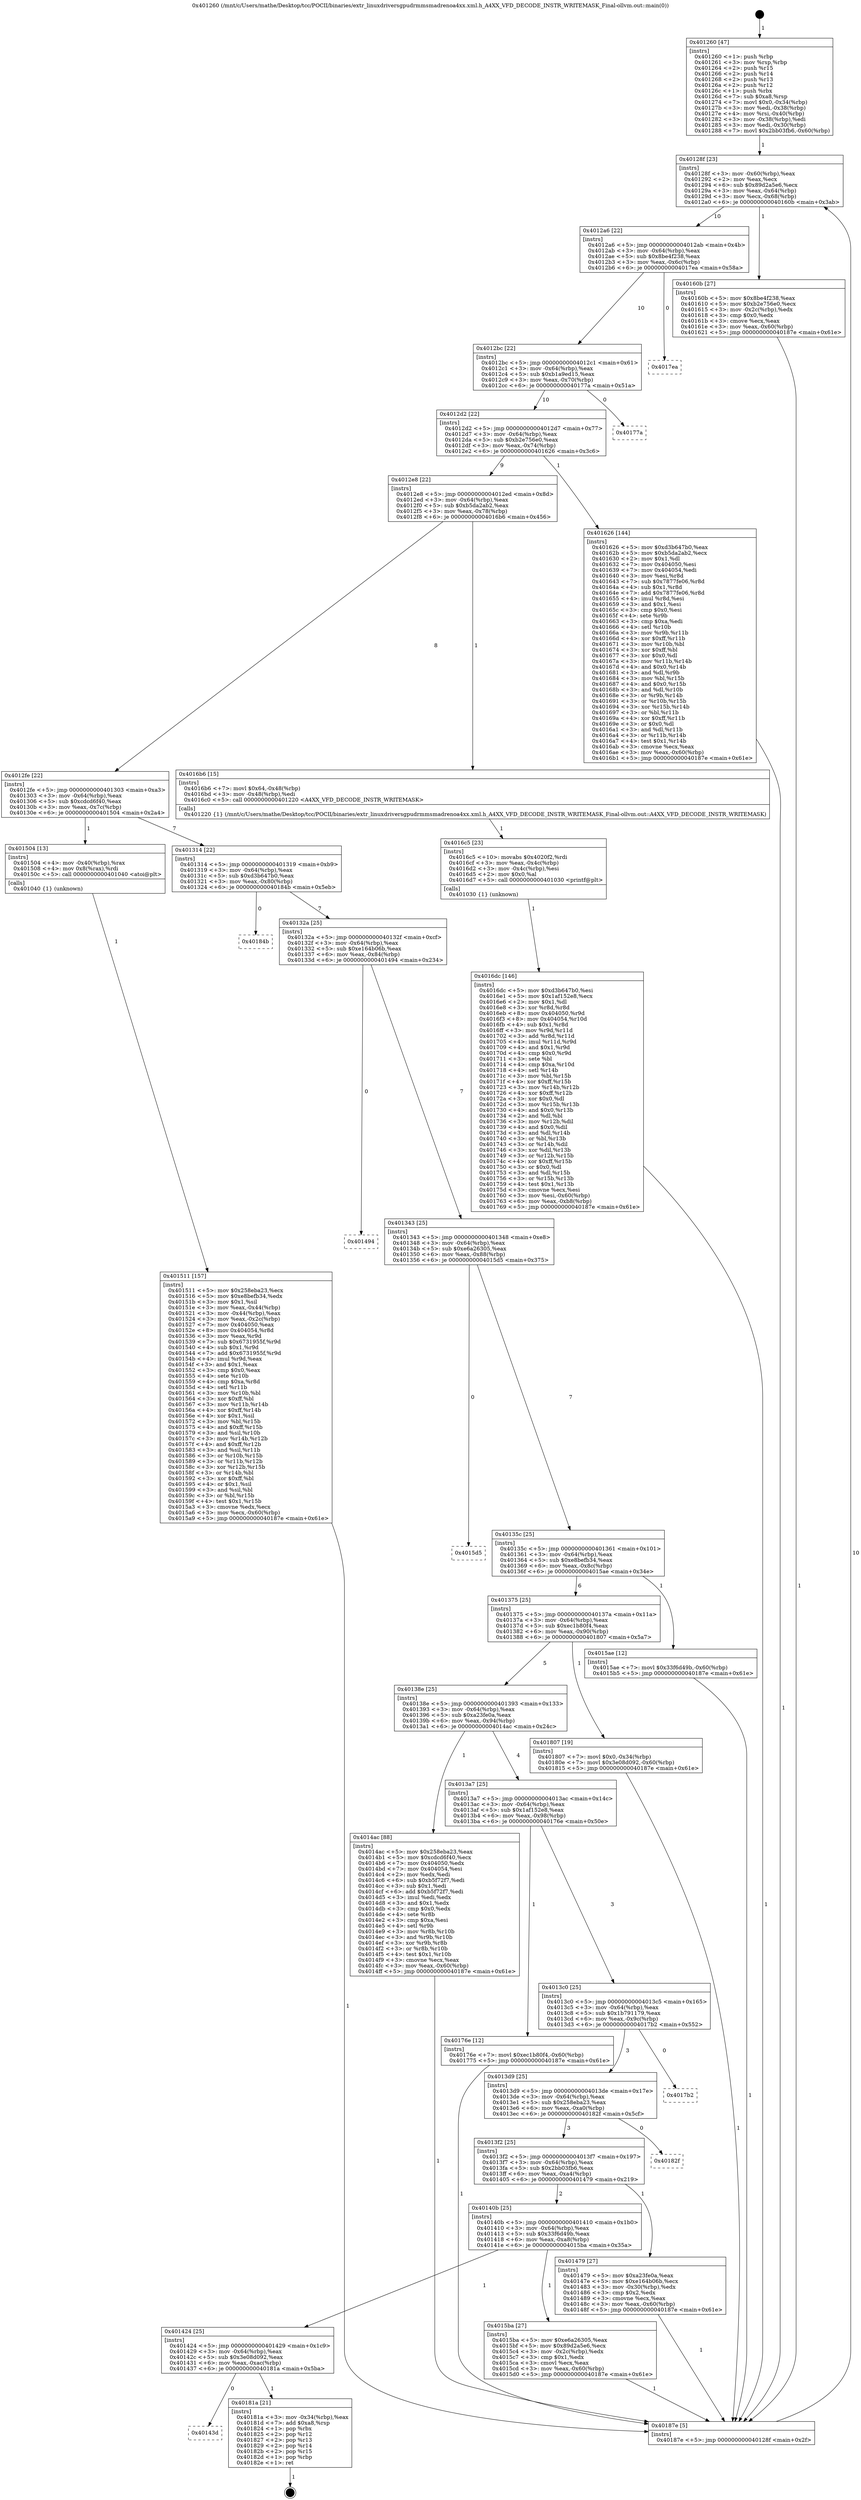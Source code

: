 digraph "0x401260" {
  label = "0x401260 (/mnt/c/Users/mathe/Desktop/tcc/POCII/binaries/extr_linuxdriversgpudrmmsmadrenoa4xx.xml.h_A4XX_VFD_DECODE_INSTR_WRITEMASK_Final-ollvm.out::main(0))"
  labelloc = "t"
  node[shape=record]

  Entry [label="",width=0.3,height=0.3,shape=circle,fillcolor=black,style=filled]
  "0x40128f" [label="{
     0x40128f [23]\l
     | [instrs]\l
     &nbsp;&nbsp;0x40128f \<+3\>: mov -0x60(%rbp),%eax\l
     &nbsp;&nbsp;0x401292 \<+2\>: mov %eax,%ecx\l
     &nbsp;&nbsp;0x401294 \<+6\>: sub $0x89d2a5e6,%ecx\l
     &nbsp;&nbsp;0x40129a \<+3\>: mov %eax,-0x64(%rbp)\l
     &nbsp;&nbsp;0x40129d \<+3\>: mov %ecx,-0x68(%rbp)\l
     &nbsp;&nbsp;0x4012a0 \<+6\>: je 000000000040160b \<main+0x3ab\>\l
  }"]
  "0x40160b" [label="{
     0x40160b [27]\l
     | [instrs]\l
     &nbsp;&nbsp;0x40160b \<+5\>: mov $0x8be4f238,%eax\l
     &nbsp;&nbsp;0x401610 \<+5\>: mov $0xb2e756e0,%ecx\l
     &nbsp;&nbsp;0x401615 \<+3\>: mov -0x2c(%rbp),%edx\l
     &nbsp;&nbsp;0x401618 \<+3\>: cmp $0x0,%edx\l
     &nbsp;&nbsp;0x40161b \<+3\>: cmove %ecx,%eax\l
     &nbsp;&nbsp;0x40161e \<+3\>: mov %eax,-0x60(%rbp)\l
     &nbsp;&nbsp;0x401621 \<+5\>: jmp 000000000040187e \<main+0x61e\>\l
  }"]
  "0x4012a6" [label="{
     0x4012a6 [22]\l
     | [instrs]\l
     &nbsp;&nbsp;0x4012a6 \<+5\>: jmp 00000000004012ab \<main+0x4b\>\l
     &nbsp;&nbsp;0x4012ab \<+3\>: mov -0x64(%rbp),%eax\l
     &nbsp;&nbsp;0x4012ae \<+5\>: sub $0x8be4f238,%eax\l
     &nbsp;&nbsp;0x4012b3 \<+3\>: mov %eax,-0x6c(%rbp)\l
     &nbsp;&nbsp;0x4012b6 \<+6\>: je 00000000004017ea \<main+0x58a\>\l
  }"]
  Exit [label="",width=0.3,height=0.3,shape=circle,fillcolor=black,style=filled,peripheries=2]
  "0x4017ea" [label="{
     0x4017ea\l
  }", style=dashed]
  "0x4012bc" [label="{
     0x4012bc [22]\l
     | [instrs]\l
     &nbsp;&nbsp;0x4012bc \<+5\>: jmp 00000000004012c1 \<main+0x61\>\l
     &nbsp;&nbsp;0x4012c1 \<+3\>: mov -0x64(%rbp),%eax\l
     &nbsp;&nbsp;0x4012c4 \<+5\>: sub $0xb1a9ed15,%eax\l
     &nbsp;&nbsp;0x4012c9 \<+3\>: mov %eax,-0x70(%rbp)\l
     &nbsp;&nbsp;0x4012cc \<+6\>: je 000000000040177a \<main+0x51a\>\l
  }"]
  "0x40143d" [label="{
     0x40143d\l
  }", style=dashed]
  "0x40177a" [label="{
     0x40177a\l
  }", style=dashed]
  "0x4012d2" [label="{
     0x4012d2 [22]\l
     | [instrs]\l
     &nbsp;&nbsp;0x4012d2 \<+5\>: jmp 00000000004012d7 \<main+0x77\>\l
     &nbsp;&nbsp;0x4012d7 \<+3\>: mov -0x64(%rbp),%eax\l
     &nbsp;&nbsp;0x4012da \<+5\>: sub $0xb2e756e0,%eax\l
     &nbsp;&nbsp;0x4012df \<+3\>: mov %eax,-0x74(%rbp)\l
     &nbsp;&nbsp;0x4012e2 \<+6\>: je 0000000000401626 \<main+0x3c6\>\l
  }"]
  "0x40181a" [label="{
     0x40181a [21]\l
     | [instrs]\l
     &nbsp;&nbsp;0x40181a \<+3\>: mov -0x34(%rbp),%eax\l
     &nbsp;&nbsp;0x40181d \<+7\>: add $0xa8,%rsp\l
     &nbsp;&nbsp;0x401824 \<+1\>: pop %rbx\l
     &nbsp;&nbsp;0x401825 \<+2\>: pop %r12\l
     &nbsp;&nbsp;0x401827 \<+2\>: pop %r13\l
     &nbsp;&nbsp;0x401829 \<+2\>: pop %r14\l
     &nbsp;&nbsp;0x40182b \<+2\>: pop %r15\l
     &nbsp;&nbsp;0x40182d \<+1\>: pop %rbp\l
     &nbsp;&nbsp;0x40182e \<+1\>: ret\l
  }"]
  "0x401626" [label="{
     0x401626 [144]\l
     | [instrs]\l
     &nbsp;&nbsp;0x401626 \<+5\>: mov $0xd3b647b0,%eax\l
     &nbsp;&nbsp;0x40162b \<+5\>: mov $0xb5da2ab2,%ecx\l
     &nbsp;&nbsp;0x401630 \<+2\>: mov $0x1,%dl\l
     &nbsp;&nbsp;0x401632 \<+7\>: mov 0x404050,%esi\l
     &nbsp;&nbsp;0x401639 \<+7\>: mov 0x404054,%edi\l
     &nbsp;&nbsp;0x401640 \<+3\>: mov %esi,%r8d\l
     &nbsp;&nbsp;0x401643 \<+7\>: sub $0x7877fe06,%r8d\l
     &nbsp;&nbsp;0x40164a \<+4\>: sub $0x1,%r8d\l
     &nbsp;&nbsp;0x40164e \<+7\>: add $0x7877fe06,%r8d\l
     &nbsp;&nbsp;0x401655 \<+4\>: imul %r8d,%esi\l
     &nbsp;&nbsp;0x401659 \<+3\>: and $0x1,%esi\l
     &nbsp;&nbsp;0x40165c \<+3\>: cmp $0x0,%esi\l
     &nbsp;&nbsp;0x40165f \<+4\>: sete %r9b\l
     &nbsp;&nbsp;0x401663 \<+3\>: cmp $0xa,%edi\l
     &nbsp;&nbsp;0x401666 \<+4\>: setl %r10b\l
     &nbsp;&nbsp;0x40166a \<+3\>: mov %r9b,%r11b\l
     &nbsp;&nbsp;0x40166d \<+4\>: xor $0xff,%r11b\l
     &nbsp;&nbsp;0x401671 \<+3\>: mov %r10b,%bl\l
     &nbsp;&nbsp;0x401674 \<+3\>: xor $0xff,%bl\l
     &nbsp;&nbsp;0x401677 \<+3\>: xor $0x0,%dl\l
     &nbsp;&nbsp;0x40167a \<+3\>: mov %r11b,%r14b\l
     &nbsp;&nbsp;0x40167d \<+4\>: and $0x0,%r14b\l
     &nbsp;&nbsp;0x401681 \<+3\>: and %dl,%r9b\l
     &nbsp;&nbsp;0x401684 \<+3\>: mov %bl,%r15b\l
     &nbsp;&nbsp;0x401687 \<+4\>: and $0x0,%r15b\l
     &nbsp;&nbsp;0x40168b \<+3\>: and %dl,%r10b\l
     &nbsp;&nbsp;0x40168e \<+3\>: or %r9b,%r14b\l
     &nbsp;&nbsp;0x401691 \<+3\>: or %r10b,%r15b\l
     &nbsp;&nbsp;0x401694 \<+3\>: xor %r15b,%r14b\l
     &nbsp;&nbsp;0x401697 \<+3\>: or %bl,%r11b\l
     &nbsp;&nbsp;0x40169a \<+4\>: xor $0xff,%r11b\l
     &nbsp;&nbsp;0x40169e \<+3\>: or $0x0,%dl\l
     &nbsp;&nbsp;0x4016a1 \<+3\>: and %dl,%r11b\l
     &nbsp;&nbsp;0x4016a4 \<+3\>: or %r11b,%r14b\l
     &nbsp;&nbsp;0x4016a7 \<+4\>: test $0x1,%r14b\l
     &nbsp;&nbsp;0x4016ab \<+3\>: cmovne %ecx,%eax\l
     &nbsp;&nbsp;0x4016ae \<+3\>: mov %eax,-0x60(%rbp)\l
     &nbsp;&nbsp;0x4016b1 \<+5\>: jmp 000000000040187e \<main+0x61e\>\l
  }"]
  "0x4012e8" [label="{
     0x4012e8 [22]\l
     | [instrs]\l
     &nbsp;&nbsp;0x4012e8 \<+5\>: jmp 00000000004012ed \<main+0x8d\>\l
     &nbsp;&nbsp;0x4012ed \<+3\>: mov -0x64(%rbp),%eax\l
     &nbsp;&nbsp;0x4012f0 \<+5\>: sub $0xb5da2ab2,%eax\l
     &nbsp;&nbsp;0x4012f5 \<+3\>: mov %eax,-0x78(%rbp)\l
     &nbsp;&nbsp;0x4012f8 \<+6\>: je 00000000004016b6 \<main+0x456\>\l
  }"]
  "0x4016dc" [label="{
     0x4016dc [146]\l
     | [instrs]\l
     &nbsp;&nbsp;0x4016dc \<+5\>: mov $0xd3b647b0,%esi\l
     &nbsp;&nbsp;0x4016e1 \<+5\>: mov $0x1af152e8,%ecx\l
     &nbsp;&nbsp;0x4016e6 \<+2\>: mov $0x1,%dl\l
     &nbsp;&nbsp;0x4016e8 \<+3\>: xor %r8d,%r8d\l
     &nbsp;&nbsp;0x4016eb \<+8\>: mov 0x404050,%r9d\l
     &nbsp;&nbsp;0x4016f3 \<+8\>: mov 0x404054,%r10d\l
     &nbsp;&nbsp;0x4016fb \<+4\>: sub $0x1,%r8d\l
     &nbsp;&nbsp;0x4016ff \<+3\>: mov %r9d,%r11d\l
     &nbsp;&nbsp;0x401702 \<+3\>: add %r8d,%r11d\l
     &nbsp;&nbsp;0x401705 \<+4\>: imul %r11d,%r9d\l
     &nbsp;&nbsp;0x401709 \<+4\>: and $0x1,%r9d\l
     &nbsp;&nbsp;0x40170d \<+4\>: cmp $0x0,%r9d\l
     &nbsp;&nbsp;0x401711 \<+3\>: sete %bl\l
     &nbsp;&nbsp;0x401714 \<+4\>: cmp $0xa,%r10d\l
     &nbsp;&nbsp;0x401718 \<+4\>: setl %r14b\l
     &nbsp;&nbsp;0x40171c \<+3\>: mov %bl,%r15b\l
     &nbsp;&nbsp;0x40171f \<+4\>: xor $0xff,%r15b\l
     &nbsp;&nbsp;0x401723 \<+3\>: mov %r14b,%r12b\l
     &nbsp;&nbsp;0x401726 \<+4\>: xor $0xff,%r12b\l
     &nbsp;&nbsp;0x40172a \<+3\>: xor $0x0,%dl\l
     &nbsp;&nbsp;0x40172d \<+3\>: mov %r15b,%r13b\l
     &nbsp;&nbsp;0x401730 \<+4\>: and $0x0,%r13b\l
     &nbsp;&nbsp;0x401734 \<+2\>: and %dl,%bl\l
     &nbsp;&nbsp;0x401736 \<+3\>: mov %r12b,%dil\l
     &nbsp;&nbsp;0x401739 \<+4\>: and $0x0,%dil\l
     &nbsp;&nbsp;0x40173d \<+3\>: and %dl,%r14b\l
     &nbsp;&nbsp;0x401740 \<+3\>: or %bl,%r13b\l
     &nbsp;&nbsp;0x401743 \<+3\>: or %r14b,%dil\l
     &nbsp;&nbsp;0x401746 \<+3\>: xor %dil,%r13b\l
     &nbsp;&nbsp;0x401749 \<+3\>: or %r12b,%r15b\l
     &nbsp;&nbsp;0x40174c \<+4\>: xor $0xff,%r15b\l
     &nbsp;&nbsp;0x401750 \<+3\>: or $0x0,%dl\l
     &nbsp;&nbsp;0x401753 \<+3\>: and %dl,%r15b\l
     &nbsp;&nbsp;0x401756 \<+3\>: or %r15b,%r13b\l
     &nbsp;&nbsp;0x401759 \<+4\>: test $0x1,%r13b\l
     &nbsp;&nbsp;0x40175d \<+3\>: cmovne %ecx,%esi\l
     &nbsp;&nbsp;0x401760 \<+3\>: mov %esi,-0x60(%rbp)\l
     &nbsp;&nbsp;0x401763 \<+6\>: mov %eax,-0xb8(%rbp)\l
     &nbsp;&nbsp;0x401769 \<+5\>: jmp 000000000040187e \<main+0x61e\>\l
  }"]
  "0x4016b6" [label="{
     0x4016b6 [15]\l
     | [instrs]\l
     &nbsp;&nbsp;0x4016b6 \<+7\>: movl $0x64,-0x48(%rbp)\l
     &nbsp;&nbsp;0x4016bd \<+3\>: mov -0x48(%rbp),%edi\l
     &nbsp;&nbsp;0x4016c0 \<+5\>: call 0000000000401220 \<A4XX_VFD_DECODE_INSTR_WRITEMASK\>\l
     | [calls]\l
     &nbsp;&nbsp;0x401220 \{1\} (/mnt/c/Users/mathe/Desktop/tcc/POCII/binaries/extr_linuxdriversgpudrmmsmadrenoa4xx.xml.h_A4XX_VFD_DECODE_INSTR_WRITEMASK_Final-ollvm.out::A4XX_VFD_DECODE_INSTR_WRITEMASK)\l
  }"]
  "0x4012fe" [label="{
     0x4012fe [22]\l
     | [instrs]\l
     &nbsp;&nbsp;0x4012fe \<+5\>: jmp 0000000000401303 \<main+0xa3\>\l
     &nbsp;&nbsp;0x401303 \<+3\>: mov -0x64(%rbp),%eax\l
     &nbsp;&nbsp;0x401306 \<+5\>: sub $0xcdcd6f40,%eax\l
     &nbsp;&nbsp;0x40130b \<+3\>: mov %eax,-0x7c(%rbp)\l
     &nbsp;&nbsp;0x40130e \<+6\>: je 0000000000401504 \<main+0x2a4\>\l
  }"]
  "0x4016c5" [label="{
     0x4016c5 [23]\l
     | [instrs]\l
     &nbsp;&nbsp;0x4016c5 \<+10\>: movabs $0x4020f2,%rdi\l
     &nbsp;&nbsp;0x4016cf \<+3\>: mov %eax,-0x4c(%rbp)\l
     &nbsp;&nbsp;0x4016d2 \<+3\>: mov -0x4c(%rbp),%esi\l
     &nbsp;&nbsp;0x4016d5 \<+2\>: mov $0x0,%al\l
     &nbsp;&nbsp;0x4016d7 \<+5\>: call 0000000000401030 \<printf@plt\>\l
     | [calls]\l
     &nbsp;&nbsp;0x401030 \{1\} (unknown)\l
  }"]
  "0x401504" [label="{
     0x401504 [13]\l
     | [instrs]\l
     &nbsp;&nbsp;0x401504 \<+4\>: mov -0x40(%rbp),%rax\l
     &nbsp;&nbsp;0x401508 \<+4\>: mov 0x8(%rax),%rdi\l
     &nbsp;&nbsp;0x40150c \<+5\>: call 0000000000401040 \<atoi@plt\>\l
     | [calls]\l
     &nbsp;&nbsp;0x401040 \{1\} (unknown)\l
  }"]
  "0x401314" [label="{
     0x401314 [22]\l
     | [instrs]\l
     &nbsp;&nbsp;0x401314 \<+5\>: jmp 0000000000401319 \<main+0xb9\>\l
     &nbsp;&nbsp;0x401319 \<+3\>: mov -0x64(%rbp),%eax\l
     &nbsp;&nbsp;0x40131c \<+5\>: sub $0xd3b647b0,%eax\l
     &nbsp;&nbsp;0x401321 \<+3\>: mov %eax,-0x80(%rbp)\l
     &nbsp;&nbsp;0x401324 \<+6\>: je 000000000040184b \<main+0x5eb\>\l
  }"]
  "0x401424" [label="{
     0x401424 [25]\l
     | [instrs]\l
     &nbsp;&nbsp;0x401424 \<+5\>: jmp 0000000000401429 \<main+0x1c9\>\l
     &nbsp;&nbsp;0x401429 \<+3\>: mov -0x64(%rbp),%eax\l
     &nbsp;&nbsp;0x40142c \<+5\>: sub $0x3e08d092,%eax\l
     &nbsp;&nbsp;0x401431 \<+6\>: mov %eax,-0xac(%rbp)\l
     &nbsp;&nbsp;0x401437 \<+6\>: je 000000000040181a \<main+0x5ba\>\l
  }"]
  "0x40184b" [label="{
     0x40184b\l
  }", style=dashed]
  "0x40132a" [label="{
     0x40132a [25]\l
     | [instrs]\l
     &nbsp;&nbsp;0x40132a \<+5\>: jmp 000000000040132f \<main+0xcf\>\l
     &nbsp;&nbsp;0x40132f \<+3\>: mov -0x64(%rbp),%eax\l
     &nbsp;&nbsp;0x401332 \<+5\>: sub $0xe164b06b,%eax\l
     &nbsp;&nbsp;0x401337 \<+6\>: mov %eax,-0x84(%rbp)\l
     &nbsp;&nbsp;0x40133d \<+6\>: je 0000000000401494 \<main+0x234\>\l
  }"]
  "0x4015ba" [label="{
     0x4015ba [27]\l
     | [instrs]\l
     &nbsp;&nbsp;0x4015ba \<+5\>: mov $0xe6a26305,%eax\l
     &nbsp;&nbsp;0x4015bf \<+5\>: mov $0x89d2a5e6,%ecx\l
     &nbsp;&nbsp;0x4015c4 \<+3\>: mov -0x2c(%rbp),%edx\l
     &nbsp;&nbsp;0x4015c7 \<+3\>: cmp $0x1,%edx\l
     &nbsp;&nbsp;0x4015ca \<+3\>: cmovl %ecx,%eax\l
     &nbsp;&nbsp;0x4015cd \<+3\>: mov %eax,-0x60(%rbp)\l
     &nbsp;&nbsp;0x4015d0 \<+5\>: jmp 000000000040187e \<main+0x61e\>\l
  }"]
  "0x401494" [label="{
     0x401494\l
  }", style=dashed]
  "0x401343" [label="{
     0x401343 [25]\l
     | [instrs]\l
     &nbsp;&nbsp;0x401343 \<+5\>: jmp 0000000000401348 \<main+0xe8\>\l
     &nbsp;&nbsp;0x401348 \<+3\>: mov -0x64(%rbp),%eax\l
     &nbsp;&nbsp;0x40134b \<+5\>: sub $0xe6a26305,%eax\l
     &nbsp;&nbsp;0x401350 \<+6\>: mov %eax,-0x88(%rbp)\l
     &nbsp;&nbsp;0x401356 \<+6\>: je 00000000004015d5 \<main+0x375\>\l
  }"]
  "0x401511" [label="{
     0x401511 [157]\l
     | [instrs]\l
     &nbsp;&nbsp;0x401511 \<+5\>: mov $0x258eba23,%ecx\l
     &nbsp;&nbsp;0x401516 \<+5\>: mov $0xe8befb34,%edx\l
     &nbsp;&nbsp;0x40151b \<+3\>: mov $0x1,%sil\l
     &nbsp;&nbsp;0x40151e \<+3\>: mov %eax,-0x44(%rbp)\l
     &nbsp;&nbsp;0x401521 \<+3\>: mov -0x44(%rbp),%eax\l
     &nbsp;&nbsp;0x401524 \<+3\>: mov %eax,-0x2c(%rbp)\l
     &nbsp;&nbsp;0x401527 \<+7\>: mov 0x404050,%eax\l
     &nbsp;&nbsp;0x40152e \<+8\>: mov 0x404054,%r8d\l
     &nbsp;&nbsp;0x401536 \<+3\>: mov %eax,%r9d\l
     &nbsp;&nbsp;0x401539 \<+7\>: sub $0x6731955f,%r9d\l
     &nbsp;&nbsp;0x401540 \<+4\>: sub $0x1,%r9d\l
     &nbsp;&nbsp;0x401544 \<+7\>: add $0x6731955f,%r9d\l
     &nbsp;&nbsp;0x40154b \<+4\>: imul %r9d,%eax\l
     &nbsp;&nbsp;0x40154f \<+3\>: and $0x1,%eax\l
     &nbsp;&nbsp;0x401552 \<+3\>: cmp $0x0,%eax\l
     &nbsp;&nbsp;0x401555 \<+4\>: sete %r10b\l
     &nbsp;&nbsp;0x401559 \<+4\>: cmp $0xa,%r8d\l
     &nbsp;&nbsp;0x40155d \<+4\>: setl %r11b\l
     &nbsp;&nbsp;0x401561 \<+3\>: mov %r10b,%bl\l
     &nbsp;&nbsp;0x401564 \<+3\>: xor $0xff,%bl\l
     &nbsp;&nbsp;0x401567 \<+3\>: mov %r11b,%r14b\l
     &nbsp;&nbsp;0x40156a \<+4\>: xor $0xff,%r14b\l
     &nbsp;&nbsp;0x40156e \<+4\>: xor $0x1,%sil\l
     &nbsp;&nbsp;0x401572 \<+3\>: mov %bl,%r15b\l
     &nbsp;&nbsp;0x401575 \<+4\>: and $0xff,%r15b\l
     &nbsp;&nbsp;0x401579 \<+3\>: and %sil,%r10b\l
     &nbsp;&nbsp;0x40157c \<+3\>: mov %r14b,%r12b\l
     &nbsp;&nbsp;0x40157f \<+4\>: and $0xff,%r12b\l
     &nbsp;&nbsp;0x401583 \<+3\>: and %sil,%r11b\l
     &nbsp;&nbsp;0x401586 \<+3\>: or %r10b,%r15b\l
     &nbsp;&nbsp;0x401589 \<+3\>: or %r11b,%r12b\l
     &nbsp;&nbsp;0x40158c \<+3\>: xor %r12b,%r15b\l
     &nbsp;&nbsp;0x40158f \<+3\>: or %r14b,%bl\l
     &nbsp;&nbsp;0x401592 \<+3\>: xor $0xff,%bl\l
     &nbsp;&nbsp;0x401595 \<+4\>: or $0x1,%sil\l
     &nbsp;&nbsp;0x401599 \<+3\>: and %sil,%bl\l
     &nbsp;&nbsp;0x40159c \<+3\>: or %bl,%r15b\l
     &nbsp;&nbsp;0x40159f \<+4\>: test $0x1,%r15b\l
     &nbsp;&nbsp;0x4015a3 \<+3\>: cmovne %edx,%ecx\l
     &nbsp;&nbsp;0x4015a6 \<+3\>: mov %ecx,-0x60(%rbp)\l
     &nbsp;&nbsp;0x4015a9 \<+5\>: jmp 000000000040187e \<main+0x61e\>\l
  }"]
  "0x4015d5" [label="{
     0x4015d5\l
  }", style=dashed]
  "0x40135c" [label="{
     0x40135c [25]\l
     | [instrs]\l
     &nbsp;&nbsp;0x40135c \<+5\>: jmp 0000000000401361 \<main+0x101\>\l
     &nbsp;&nbsp;0x401361 \<+3\>: mov -0x64(%rbp),%eax\l
     &nbsp;&nbsp;0x401364 \<+5\>: sub $0xe8befb34,%eax\l
     &nbsp;&nbsp;0x401369 \<+6\>: mov %eax,-0x8c(%rbp)\l
     &nbsp;&nbsp;0x40136f \<+6\>: je 00000000004015ae \<main+0x34e\>\l
  }"]
  "0x401260" [label="{
     0x401260 [47]\l
     | [instrs]\l
     &nbsp;&nbsp;0x401260 \<+1\>: push %rbp\l
     &nbsp;&nbsp;0x401261 \<+3\>: mov %rsp,%rbp\l
     &nbsp;&nbsp;0x401264 \<+2\>: push %r15\l
     &nbsp;&nbsp;0x401266 \<+2\>: push %r14\l
     &nbsp;&nbsp;0x401268 \<+2\>: push %r13\l
     &nbsp;&nbsp;0x40126a \<+2\>: push %r12\l
     &nbsp;&nbsp;0x40126c \<+1\>: push %rbx\l
     &nbsp;&nbsp;0x40126d \<+7\>: sub $0xa8,%rsp\l
     &nbsp;&nbsp;0x401274 \<+7\>: movl $0x0,-0x34(%rbp)\l
     &nbsp;&nbsp;0x40127b \<+3\>: mov %edi,-0x38(%rbp)\l
     &nbsp;&nbsp;0x40127e \<+4\>: mov %rsi,-0x40(%rbp)\l
     &nbsp;&nbsp;0x401282 \<+3\>: mov -0x38(%rbp),%edi\l
     &nbsp;&nbsp;0x401285 \<+3\>: mov %edi,-0x30(%rbp)\l
     &nbsp;&nbsp;0x401288 \<+7\>: movl $0x2bb03fb6,-0x60(%rbp)\l
  }"]
  "0x4015ae" [label="{
     0x4015ae [12]\l
     | [instrs]\l
     &nbsp;&nbsp;0x4015ae \<+7\>: movl $0x33f6d49b,-0x60(%rbp)\l
     &nbsp;&nbsp;0x4015b5 \<+5\>: jmp 000000000040187e \<main+0x61e\>\l
  }"]
  "0x401375" [label="{
     0x401375 [25]\l
     | [instrs]\l
     &nbsp;&nbsp;0x401375 \<+5\>: jmp 000000000040137a \<main+0x11a\>\l
     &nbsp;&nbsp;0x40137a \<+3\>: mov -0x64(%rbp),%eax\l
     &nbsp;&nbsp;0x40137d \<+5\>: sub $0xec1b80f4,%eax\l
     &nbsp;&nbsp;0x401382 \<+6\>: mov %eax,-0x90(%rbp)\l
     &nbsp;&nbsp;0x401388 \<+6\>: je 0000000000401807 \<main+0x5a7\>\l
  }"]
  "0x40187e" [label="{
     0x40187e [5]\l
     | [instrs]\l
     &nbsp;&nbsp;0x40187e \<+5\>: jmp 000000000040128f \<main+0x2f\>\l
  }"]
  "0x401807" [label="{
     0x401807 [19]\l
     | [instrs]\l
     &nbsp;&nbsp;0x401807 \<+7\>: movl $0x0,-0x34(%rbp)\l
     &nbsp;&nbsp;0x40180e \<+7\>: movl $0x3e08d092,-0x60(%rbp)\l
     &nbsp;&nbsp;0x401815 \<+5\>: jmp 000000000040187e \<main+0x61e\>\l
  }"]
  "0x40138e" [label="{
     0x40138e [25]\l
     | [instrs]\l
     &nbsp;&nbsp;0x40138e \<+5\>: jmp 0000000000401393 \<main+0x133\>\l
     &nbsp;&nbsp;0x401393 \<+3\>: mov -0x64(%rbp),%eax\l
     &nbsp;&nbsp;0x401396 \<+5\>: sub $0xa23fe0a,%eax\l
     &nbsp;&nbsp;0x40139b \<+6\>: mov %eax,-0x94(%rbp)\l
     &nbsp;&nbsp;0x4013a1 \<+6\>: je 00000000004014ac \<main+0x24c\>\l
  }"]
  "0x40140b" [label="{
     0x40140b [25]\l
     | [instrs]\l
     &nbsp;&nbsp;0x40140b \<+5\>: jmp 0000000000401410 \<main+0x1b0\>\l
     &nbsp;&nbsp;0x401410 \<+3\>: mov -0x64(%rbp),%eax\l
     &nbsp;&nbsp;0x401413 \<+5\>: sub $0x33f6d49b,%eax\l
     &nbsp;&nbsp;0x401418 \<+6\>: mov %eax,-0xa8(%rbp)\l
     &nbsp;&nbsp;0x40141e \<+6\>: je 00000000004015ba \<main+0x35a\>\l
  }"]
  "0x4014ac" [label="{
     0x4014ac [88]\l
     | [instrs]\l
     &nbsp;&nbsp;0x4014ac \<+5\>: mov $0x258eba23,%eax\l
     &nbsp;&nbsp;0x4014b1 \<+5\>: mov $0xcdcd6f40,%ecx\l
     &nbsp;&nbsp;0x4014b6 \<+7\>: mov 0x404050,%edx\l
     &nbsp;&nbsp;0x4014bd \<+7\>: mov 0x404054,%esi\l
     &nbsp;&nbsp;0x4014c4 \<+2\>: mov %edx,%edi\l
     &nbsp;&nbsp;0x4014c6 \<+6\>: sub $0xb5f72f7,%edi\l
     &nbsp;&nbsp;0x4014cc \<+3\>: sub $0x1,%edi\l
     &nbsp;&nbsp;0x4014cf \<+6\>: add $0xb5f72f7,%edi\l
     &nbsp;&nbsp;0x4014d5 \<+3\>: imul %edi,%edx\l
     &nbsp;&nbsp;0x4014d8 \<+3\>: and $0x1,%edx\l
     &nbsp;&nbsp;0x4014db \<+3\>: cmp $0x0,%edx\l
     &nbsp;&nbsp;0x4014de \<+4\>: sete %r8b\l
     &nbsp;&nbsp;0x4014e2 \<+3\>: cmp $0xa,%esi\l
     &nbsp;&nbsp;0x4014e5 \<+4\>: setl %r9b\l
     &nbsp;&nbsp;0x4014e9 \<+3\>: mov %r8b,%r10b\l
     &nbsp;&nbsp;0x4014ec \<+3\>: and %r9b,%r10b\l
     &nbsp;&nbsp;0x4014ef \<+3\>: xor %r9b,%r8b\l
     &nbsp;&nbsp;0x4014f2 \<+3\>: or %r8b,%r10b\l
     &nbsp;&nbsp;0x4014f5 \<+4\>: test $0x1,%r10b\l
     &nbsp;&nbsp;0x4014f9 \<+3\>: cmovne %ecx,%eax\l
     &nbsp;&nbsp;0x4014fc \<+3\>: mov %eax,-0x60(%rbp)\l
     &nbsp;&nbsp;0x4014ff \<+5\>: jmp 000000000040187e \<main+0x61e\>\l
  }"]
  "0x4013a7" [label="{
     0x4013a7 [25]\l
     | [instrs]\l
     &nbsp;&nbsp;0x4013a7 \<+5\>: jmp 00000000004013ac \<main+0x14c\>\l
     &nbsp;&nbsp;0x4013ac \<+3\>: mov -0x64(%rbp),%eax\l
     &nbsp;&nbsp;0x4013af \<+5\>: sub $0x1af152e8,%eax\l
     &nbsp;&nbsp;0x4013b4 \<+6\>: mov %eax,-0x98(%rbp)\l
     &nbsp;&nbsp;0x4013ba \<+6\>: je 000000000040176e \<main+0x50e\>\l
  }"]
  "0x401479" [label="{
     0x401479 [27]\l
     | [instrs]\l
     &nbsp;&nbsp;0x401479 \<+5\>: mov $0xa23fe0a,%eax\l
     &nbsp;&nbsp;0x40147e \<+5\>: mov $0xe164b06b,%ecx\l
     &nbsp;&nbsp;0x401483 \<+3\>: mov -0x30(%rbp),%edx\l
     &nbsp;&nbsp;0x401486 \<+3\>: cmp $0x2,%edx\l
     &nbsp;&nbsp;0x401489 \<+3\>: cmovne %ecx,%eax\l
     &nbsp;&nbsp;0x40148c \<+3\>: mov %eax,-0x60(%rbp)\l
     &nbsp;&nbsp;0x40148f \<+5\>: jmp 000000000040187e \<main+0x61e\>\l
  }"]
  "0x40176e" [label="{
     0x40176e [12]\l
     | [instrs]\l
     &nbsp;&nbsp;0x40176e \<+7\>: movl $0xec1b80f4,-0x60(%rbp)\l
     &nbsp;&nbsp;0x401775 \<+5\>: jmp 000000000040187e \<main+0x61e\>\l
  }"]
  "0x4013c0" [label="{
     0x4013c0 [25]\l
     | [instrs]\l
     &nbsp;&nbsp;0x4013c0 \<+5\>: jmp 00000000004013c5 \<main+0x165\>\l
     &nbsp;&nbsp;0x4013c5 \<+3\>: mov -0x64(%rbp),%eax\l
     &nbsp;&nbsp;0x4013c8 \<+5\>: sub $0x1b791179,%eax\l
     &nbsp;&nbsp;0x4013cd \<+6\>: mov %eax,-0x9c(%rbp)\l
     &nbsp;&nbsp;0x4013d3 \<+6\>: je 00000000004017b2 \<main+0x552\>\l
  }"]
  "0x4013f2" [label="{
     0x4013f2 [25]\l
     | [instrs]\l
     &nbsp;&nbsp;0x4013f2 \<+5\>: jmp 00000000004013f7 \<main+0x197\>\l
     &nbsp;&nbsp;0x4013f7 \<+3\>: mov -0x64(%rbp),%eax\l
     &nbsp;&nbsp;0x4013fa \<+5\>: sub $0x2bb03fb6,%eax\l
     &nbsp;&nbsp;0x4013ff \<+6\>: mov %eax,-0xa4(%rbp)\l
     &nbsp;&nbsp;0x401405 \<+6\>: je 0000000000401479 \<main+0x219\>\l
  }"]
  "0x4017b2" [label="{
     0x4017b2\l
  }", style=dashed]
  "0x4013d9" [label="{
     0x4013d9 [25]\l
     | [instrs]\l
     &nbsp;&nbsp;0x4013d9 \<+5\>: jmp 00000000004013de \<main+0x17e\>\l
     &nbsp;&nbsp;0x4013de \<+3\>: mov -0x64(%rbp),%eax\l
     &nbsp;&nbsp;0x4013e1 \<+5\>: sub $0x258eba23,%eax\l
     &nbsp;&nbsp;0x4013e6 \<+6\>: mov %eax,-0xa0(%rbp)\l
     &nbsp;&nbsp;0x4013ec \<+6\>: je 000000000040182f \<main+0x5cf\>\l
  }"]
  "0x40182f" [label="{
     0x40182f\l
  }", style=dashed]
  Entry -> "0x401260" [label=" 1"]
  "0x40128f" -> "0x40160b" [label=" 1"]
  "0x40128f" -> "0x4012a6" [label=" 10"]
  "0x40181a" -> Exit [label=" 1"]
  "0x4012a6" -> "0x4017ea" [label=" 0"]
  "0x4012a6" -> "0x4012bc" [label=" 10"]
  "0x401424" -> "0x40143d" [label=" 0"]
  "0x4012bc" -> "0x40177a" [label=" 0"]
  "0x4012bc" -> "0x4012d2" [label=" 10"]
  "0x401424" -> "0x40181a" [label=" 1"]
  "0x4012d2" -> "0x401626" [label=" 1"]
  "0x4012d2" -> "0x4012e8" [label=" 9"]
  "0x401807" -> "0x40187e" [label=" 1"]
  "0x4012e8" -> "0x4016b6" [label=" 1"]
  "0x4012e8" -> "0x4012fe" [label=" 8"]
  "0x40176e" -> "0x40187e" [label=" 1"]
  "0x4012fe" -> "0x401504" [label=" 1"]
  "0x4012fe" -> "0x401314" [label=" 7"]
  "0x4016dc" -> "0x40187e" [label=" 1"]
  "0x401314" -> "0x40184b" [label=" 0"]
  "0x401314" -> "0x40132a" [label=" 7"]
  "0x4016c5" -> "0x4016dc" [label=" 1"]
  "0x40132a" -> "0x401494" [label=" 0"]
  "0x40132a" -> "0x401343" [label=" 7"]
  "0x4016b6" -> "0x4016c5" [label=" 1"]
  "0x401343" -> "0x4015d5" [label=" 0"]
  "0x401343" -> "0x40135c" [label=" 7"]
  "0x40160b" -> "0x40187e" [label=" 1"]
  "0x40135c" -> "0x4015ae" [label=" 1"]
  "0x40135c" -> "0x401375" [label=" 6"]
  "0x4015ba" -> "0x40187e" [label=" 1"]
  "0x401375" -> "0x401807" [label=" 1"]
  "0x401375" -> "0x40138e" [label=" 5"]
  "0x40140b" -> "0x401424" [label=" 1"]
  "0x40138e" -> "0x4014ac" [label=" 1"]
  "0x40138e" -> "0x4013a7" [label=" 4"]
  "0x40140b" -> "0x4015ba" [label=" 1"]
  "0x4013a7" -> "0x40176e" [label=" 1"]
  "0x4013a7" -> "0x4013c0" [label=" 3"]
  "0x401626" -> "0x40187e" [label=" 1"]
  "0x4013c0" -> "0x4017b2" [label=" 0"]
  "0x4013c0" -> "0x4013d9" [label=" 3"]
  "0x401511" -> "0x40187e" [label=" 1"]
  "0x4013d9" -> "0x40182f" [label=" 0"]
  "0x4013d9" -> "0x4013f2" [label=" 3"]
  "0x4015ae" -> "0x40187e" [label=" 1"]
  "0x4013f2" -> "0x401479" [label=" 1"]
  "0x4013f2" -> "0x40140b" [label=" 2"]
  "0x401479" -> "0x40187e" [label=" 1"]
  "0x401260" -> "0x40128f" [label=" 1"]
  "0x40187e" -> "0x40128f" [label=" 10"]
  "0x4014ac" -> "0x40187e" [label=" 1"]
  "0x401504" -> "0x401511" [label=" 1"]
}
